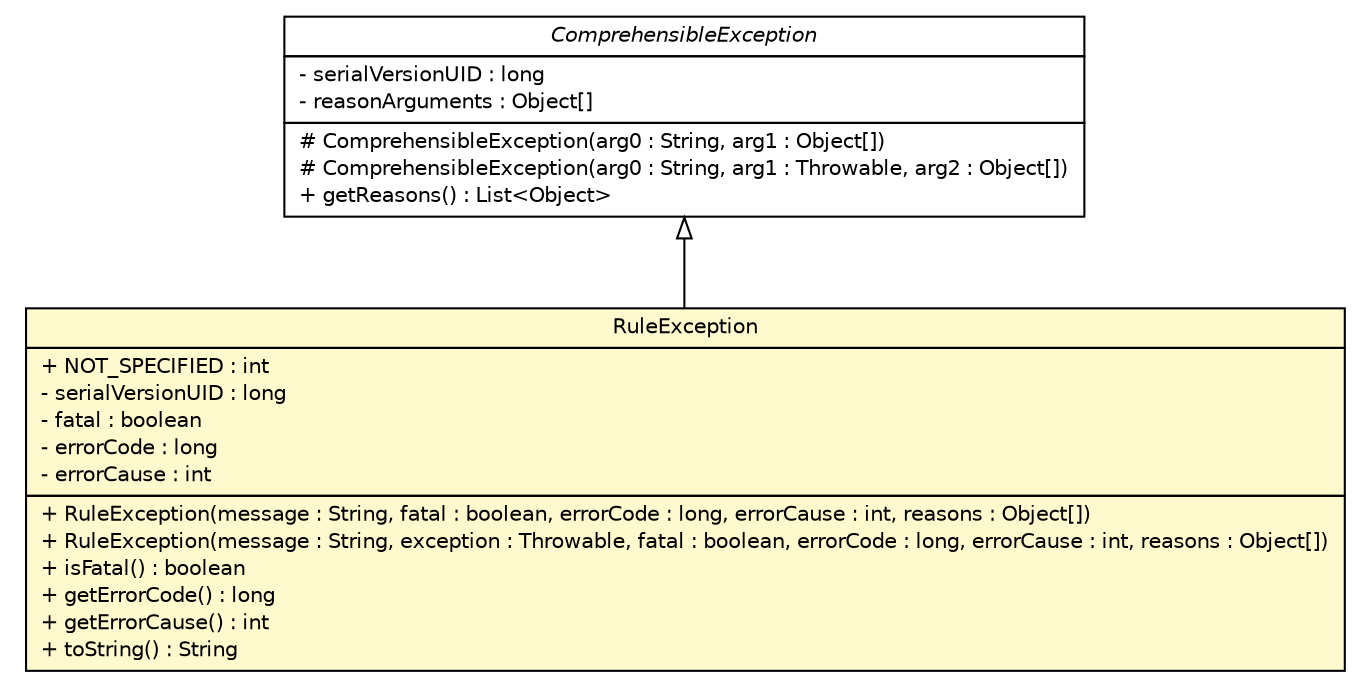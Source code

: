 #!/usr/local/bin/dot
#
# Class diagram 
# Generated by UMLGraph version R5_6 (http://www.umlgraph.org/)
#

digraph G {
	edge [fontname="Helvetica",fontsize=10,labelfontname="Helvetica",labelfontsize=10];
	node [fontname="Helvetica",fontsize=10,shape=plaintext];
	nodesep=0.25;
	ranksep=0.5;
	// de.hsbremen.tc.tnc.message.exception.RuleException
	c159235 [label=<<table title="de.hsbremen.tc.tnc.message.exception.RuleException" border="0" cellborder="1" cellspacing="0" cellpadding="2" port="p" bgcolor="lemonChiffon" href="./RuleException.html">
		<tr><td><table border="0" cellspacing="0" cellpadding="1">
<tr><td align="center" balign="center"> RuleException </td></tr>
		</table></td></tr>
		<tr><td><table border="0" cellspacing="0" cellpadding="1">
<tr><td align="left" balign="left"> + NOT_SPECIFIED : int </td></tr>
<tr><td align="left" balign="left"> - serialVersionUID : long </td></tr>
<tr><td align="left" balign="left"> - fatal : boolean </td></tr>
<tr><td align="left" balign="left"> - errorCode : long </td></tr>
<tr><td align="left" balign="left"> - errorCause : int </td></tr>
		</table></td></tr>
		<tr><td><table border="0" cellspacing="0" cellpadding="1">
<tr><td align="left" balign="left"> + RuleException(message : String, fatal : boolean, errorCode : long, errorCause : int, reasons : Object[]) </td></tr>
<tr><td align="left" balign="left"> + RuleException(message : String, exception : Throwable, fatal : boolean, errorCode : long, errorCause : int, reasons : Object[]) </td></tr>
<tr><td align="left" balign="left"> + isFatal() : boolean </td></tr>
<tr><td align="left" balign="left"> + getErrorCode() : long </td></tr>
<tr><td align="left" balign="left"> + getErrorCause() : int </td></tr>
<tr><td align="left" balign="left"> + toString() : String </td></tr>
		</table></td></tr>
		</table>>, URL="./RuleException.html", fontname="Helvetica", fontcolor="black", fontsize=10.0];
	//de.hsbremen.tc.tnc.message.exception.RuleException extends de.hsbremen.tc.tnc.exception.ComprehensibleException
	c159600:p -> c159235:p [dir=back,arrowtail=empty];
	// de.hsbremen.tc.tnc.exception.ComprehensibleException
	c159600 [label=<<table title="de.hsbremen.tc.tnc.exception.ComprehensibleException" border="0" cellborder="1" cellspacing="0" cellpadding="2" port="p" href="http://java.sun.com/j2se/1.4.2/docs/api/de/hsbremen/tc/tnc/exception/ComprehensibleException.html">
		<tr><td><table border="0" cellspacing="0" cellpadding="1">
<tr><td align="center" balign="center"><font face="Helvetica-Oblique"> ComprehensibleException </font></td></tr>
		</table></td></tr>
		<tr><td><table border="0" cellspacing="0" cellpadding="1">
<tr><td align="left" balign="left"> - serialVersionUID : long </td></tr>
<tr><td align="left" balign="left"> - reasonArguments : Object[] </td></tr>
		</table></td></tr>
		<tr><td><table border="0" cellspacing="0" cellpadding="1">
<tr><td align="left" balign="left"> # ComprehensibleException(arg0 : String, arg1 : Object[]) </td></tr>
<tr><td align="left" balign="left"> # ComprehensibleException(arg0 : String, arg1 : Throwable, arg2 : Object[]) </td></tr>
<tr><td align="left" balign="left"> + getReasons() : List&lt;Object&gt; </td></tr>
		</table></td></tr>
		</table>>, URL="http://java.sun.com/j2se/1.4.2/docs/api/de/hsbremen/tc/tnc/exception/ComprehensibleException.html", fontname="Helvetica", fontcolor="black", fontsize=10.0];
}


